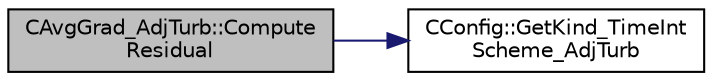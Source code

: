 digraph "CAvgGrad_AdjTurb::ComputeResidual"
{
  edge [fontname="Helvetica",fontsize="10",labelfontname="Helvetica",labelfontsize="10"];
  node [fontname="Helvetica",fontsize="10",shape=record];
  rankdir="LR";
  Node5 [label="CAvgGrad_AdjTurb::Compute\lResidual",height=0.2,width=0.4,color="black", fillcolor="grey75", style="filled", fontcolor="black"];
  Node5 -> Node6 [color="midnightblue",fontsize="10",style="solid",fontname="Helvetica"];
  Node6 [label="CConfig::GetKind_TimeInt\lScheme_AdjTurb",height=0.2,width=0.4,color="black", fillcolor="white", style="filled",URL="$class_c_config.html#ab7c8dd2a4307cb74064ce4e61de4a9ad",tooltip="Get the kind of integration scheme (explicit or implicit) for the adjoint turbulence equations..."];
}
